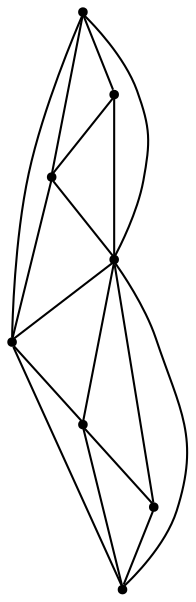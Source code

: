 graph {
  node [shape=point,comment="{\"directed\":false,\"doi\":\"10.1007/978-3-031-49272-3_1\",\"figure\":\"3 (2)\"}"]

  v0 [pos="1558.9421055413538,476.9994273304387"]
  v1 [pos="1187.9225740341435,773.8097242283607"]
  v2 [pos="1336.329547269914,551.2021237624117"]
  v3 [pos="1187.9225740341437,328.5942649716818"]
  v4 [pos="1262.1250114431368,476.9994273304387"]
  v5 [pos="816.9041076329299,476.9994273304387"]
  v6 [pos="1113.7190874162584,476.9994273304387"]
  v7 [pos="1039.5145515894812,551.2021237624117"]

  v5 -- v3 [id="-2",pos="816.9041076329299,476.9994273304387 1187.9225740341437,328.5942649716818 1187.9225740341437,328.5942649716818 1187.9225740341437,328.5942649716818"]
  v5 -- v6 [id="-4",pos="816.9041076329299,476.9994273304387 1113.7190874162584,476.9994273304387 1113.7190874162584,476.9994273304387 1113.7190874162584,476.9994273304387"]
  v5 -- v7 [id="-5",pos="816.9041076329299,476.9994273304387 1039.5145515894812,551.2021237624117 1039.5145515894812,551.2021237624117 1039.5145515894812,551.2021237624117"]
  v5 -- v1 [id="-6",pos="816.9041076329299,476.9994273304387 1187.9225740341435,773.8097242283607 1187.9225740341435,773.8097242283607 1187.9225740341435,773.8097242283607"]
  v7 -- v6 [id="-10",pos="1039.5145515894812,551.2021237624117 1113.7190874162584,476.9994273304387 1113.7190874162584,476.9994273304387 1113.7190874162584,476.9994273304387"]
  v7 -- v1 [id="-13",pos="1039.5145515894812,551.2021237624117 1187.9225740341435,773.8097242283607 1187.9225740341435,773.8097242283607 1187.9225740341435,773.8097242283607"]
  v6 -- v3 [id="-18",pos="1113.7190874162584,476.9994273304387 1187.9225740341437,328.5942649716818 1187.9225740341437,328.5942649716818 1187.9225740341437,328.5942649716818"]
  v6 -- v1 [id="-19",pos="1113.7190874162584,476.9994273304387 1187.9225740341435,773.8097242283607 1187.9225740341435,773.8097242283607 1187.9225740341435,773.8097242283607"]
  v1 -- v3 [id="-25",pos="1187.9225740341435,773.8097242283607 1187.9225740341437,328.5942649716818 1187.9225740341437,328.5942649716818 1187.9225740341437,328.5942649716818"]
  v1 -- v4 [id="-28",pos="1187.9225740341435,773.8097242283607 1262.1250114431368,476.9994273304387 1262.1250114431368,476.9994273304387 1262.1250114431368,476.9994273304387"]
  v1 -- v2 [id="-32",pos="1187.9225740341435,773.8097242283607 1336.329547269914,551.2021237624117 1336.329547269914,551.2021237624117 1336.329547269914,551.2021237624117"]
  v3 -- v0 [id="-42",pos="1187.9225740341437,328.5942649716818 1558.9421055413538,476.9994273304387 1558.9421055413538,476.9994273304387 1558.9421055413538,476.9994273304387"]
  v3 -- v4 [id="-48",pos="1187.9225740341437,328.5942649716818 1262.1250114431368,476.9994273304387 1262.1250114431368,476.9994273304387 1262.1250114431368,476.9994273304387"]
  v1 -- v0 [id="-51",pos="1187.9225740341435,773.8097242283607 1558.9421055413538,476.9994273304387 1558.9421055413538,476.9994273304387 1558.9421055413538,476.9994273304387"]
  v4 -- v0 [id="-62",pos="1262.1250114431368,476.9994273304387 1558.9421055413538,476.9994273304387 1558.9421055413538,476.9994273304387 1558.9421055413538,476.9994273304387"]
  v4 -- v2 [id="-65",pos="1262.1250114431368,476.9994273304387 1336.329547269914,551.2021237624117 1336.329547269914,551.2021237624117 1336.329547269914,551.2021237624117"]
  v2 -- v0 [id="-71",pos="1336.329547269914,551.2021237624117 1558.9421055413538,476.9994273304387 1558.9421055413538,476.9994273304387 1558.9421055413538,476.9994273304387"]
}